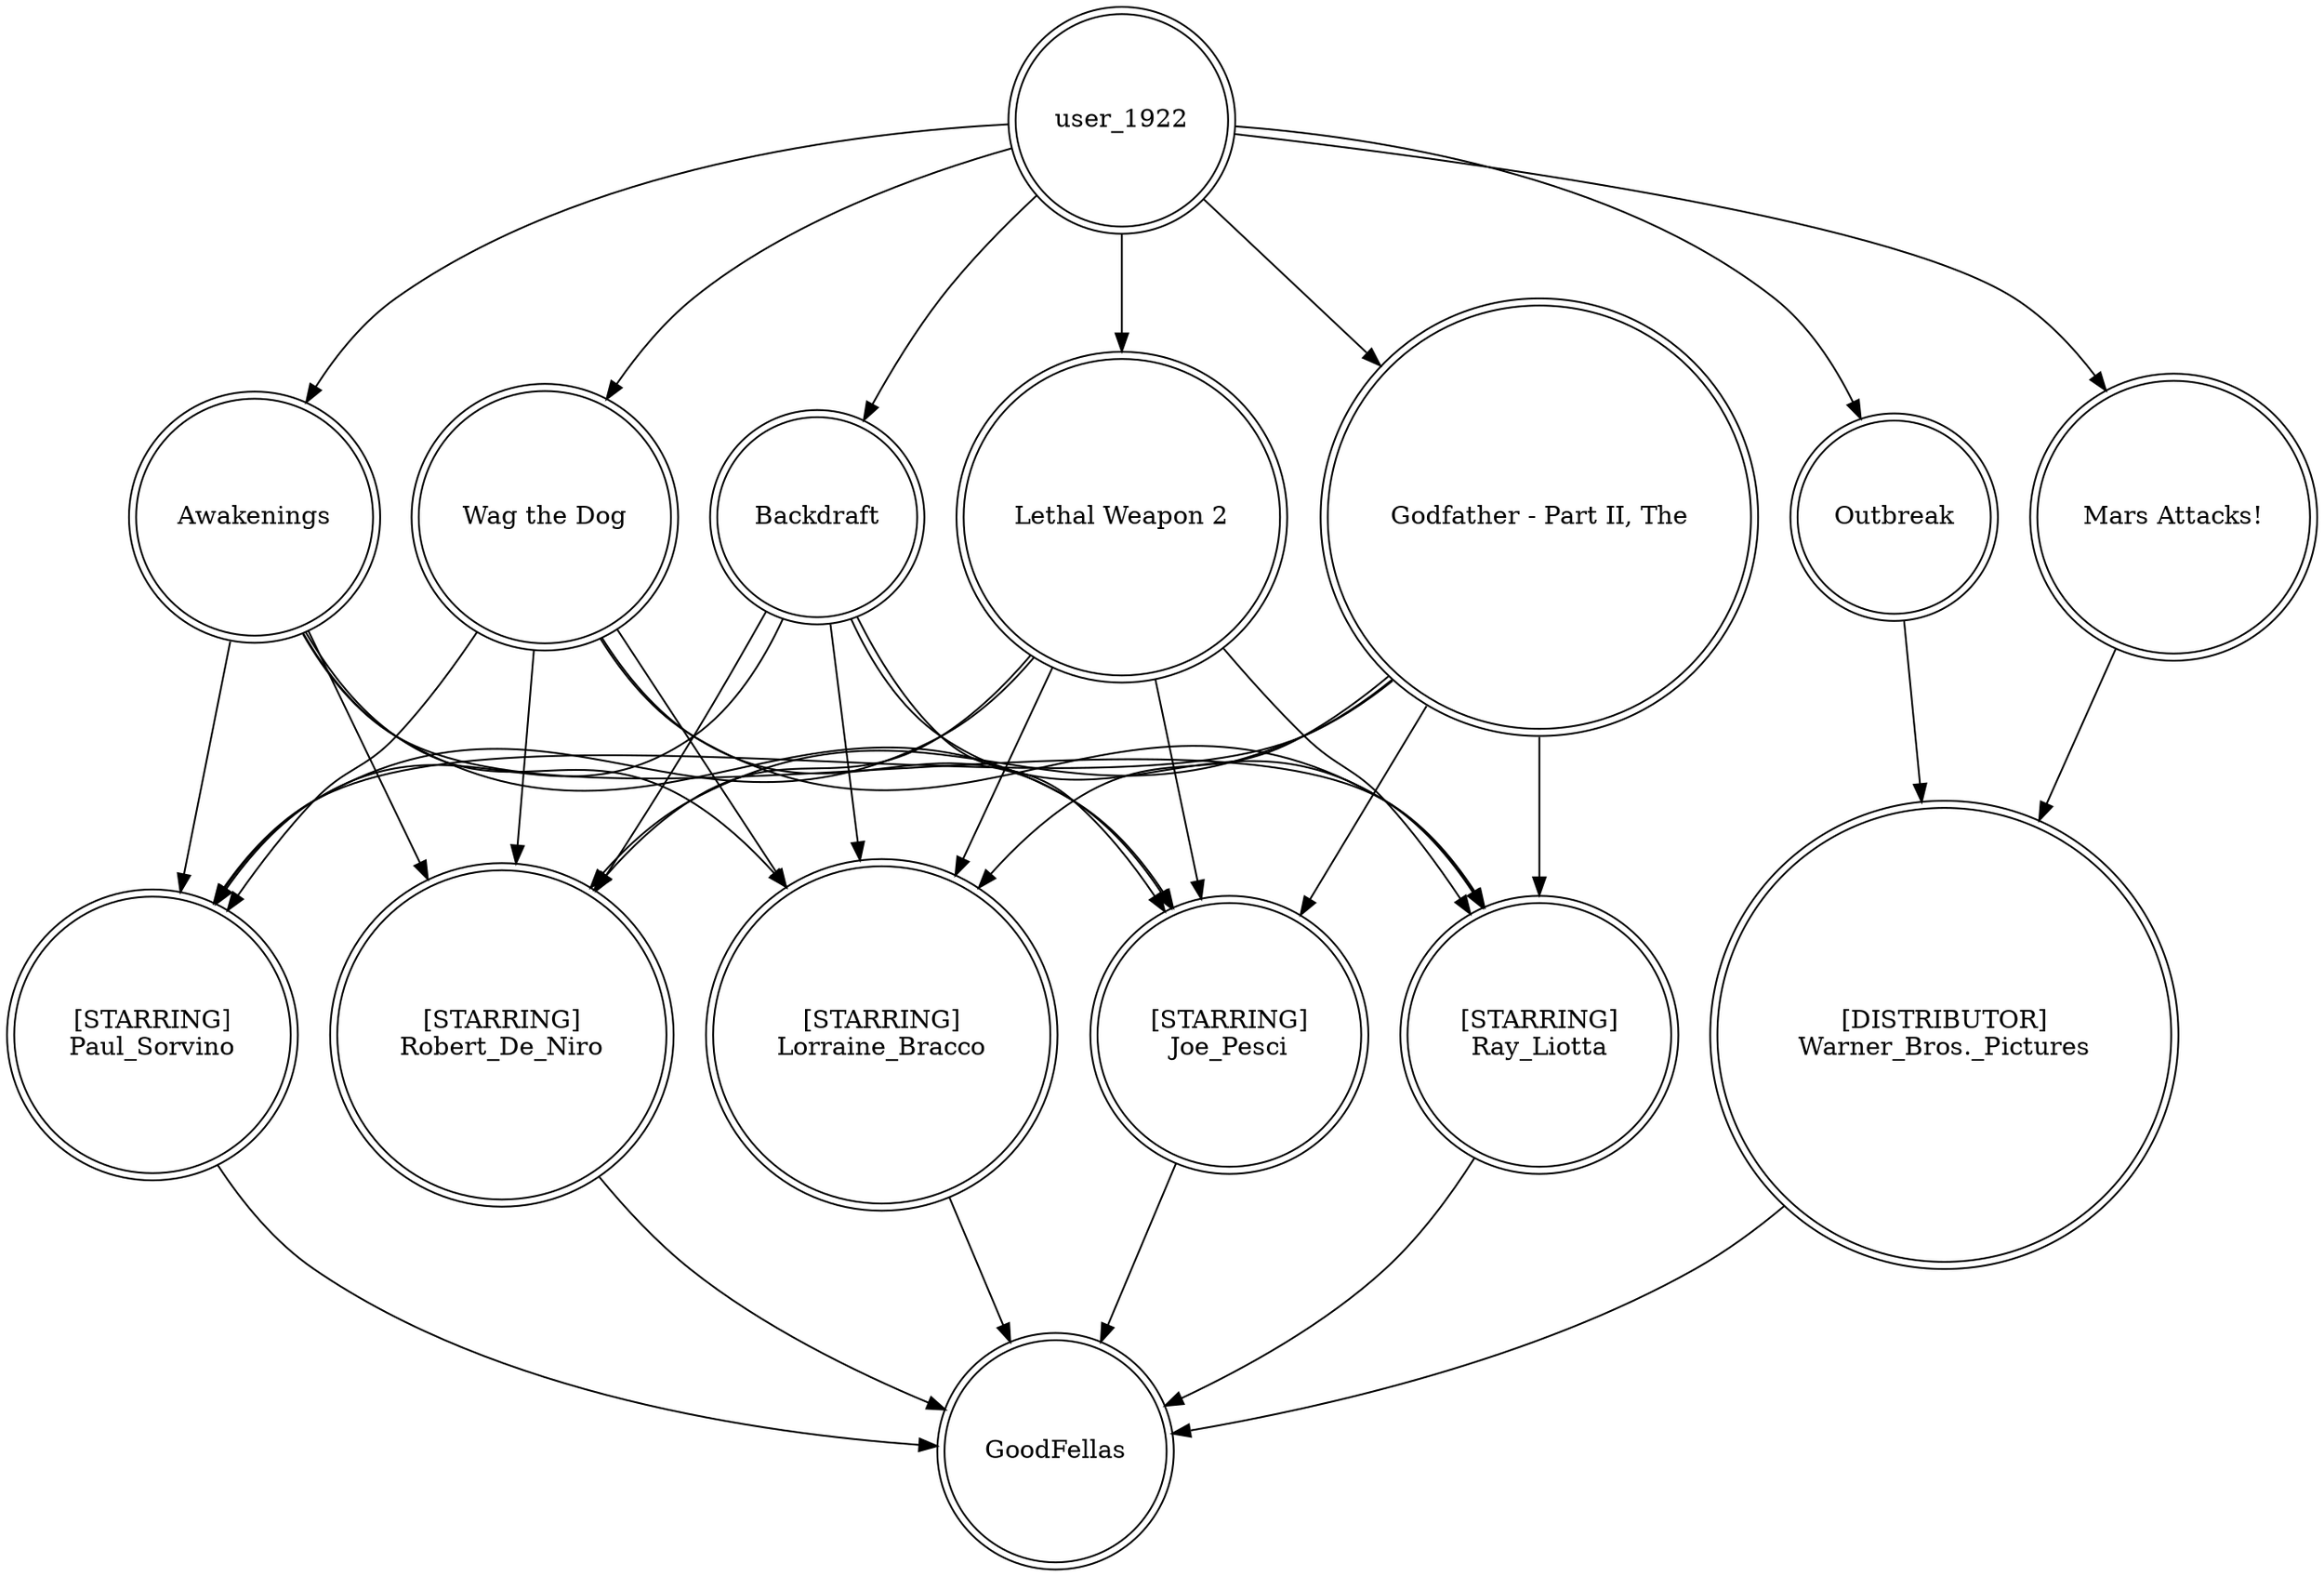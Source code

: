 digraph finite_state_machine {
	node [shape=doublecircle]
	"Lethal Weapon 2" -> "[STARRING]
Robert_De_Niro"
	"Godfather - Part II, The" -> "[STARRING]
Lorraine_Bracco"
	Awakenings -> "[STARRING]
Joe_Pesci"
	"Lethal Weapon 2" -> "[STARRING]
Joe_Pesci"
	"Lethal Weapon 2" -> "[STARRING]
Ray_Liotta"
	Awakenings -> "[STARRING]
Ray_Liotta"
	"Wag the Dog" -> "[STARRING]
Paul_Sorvino"
	"Godfather - Part II, The" -> "[STARRING]
Joe_Pesci"
	"[STARRING]
Lorraine_Bracco" -> GoodFellas
	"Wag the Dog" -> "[STARRING]
Robert_De_Niro"
	"Lethal Weapon 2" -> "[STARRING]
Paul_Sorvino"
	"Mars Attacks!" -> "[DISTRIBUTOR]
Warner_Bros._Pictures"
	"[STARRING]
Paul_Sorvino" -> GoodFellas
	"Wag the Dog" -> "[STARRING]
Ray_Liotta"
	"Godfather - Part II, The" -> "[STARRING]
Paul_Sorvino"
	user_1922 -> "Lethal Weapon 2"
	user_1922 -> Awakenings
	user_1922 -> "Godfather - Part II, The"
	Backdraft -> "[STARRING]
Joe_Pesci"
	Backdraft -> "[STARRING]
Robert_De_Niro"
	"[STARRING]
Robert_De_Niro" -> GoodFellas
	user_1922 -> Outbreak
	Backdraft -> "[STARRING]
Lorraine_Bracco"
	"[STARRING]
Joe_Pesci" -> GoodFellas
	Awakenings -> "[STARRING]
Robert_De_Niro"
	user_1922 -> "Mars Attacks!"
	user_1922 -> Backdraft
	user_1922 -> "Wag the Dog"
	Backdraft -> "[STARRING]
Paul_Sorvino"
	"Wag the Dog" -> "[STARRING]
Lorraine_Bracco"
	Awakenings -> "[STARRING]
Paul_Sorvino"
	Outbreak -> "[DISTRIBUTOR]
Warner_Bros._Pictures"
	"Wag the Dog" -> "[STARRING]
Joe_Pesci"
	Backdraft -> "[STARRING]
Ray_Liotta"
	"[STARRING]
Ray_Liotta" -> GoodFellas
	"[DISTRIBUTOR]
Warner_Bros._Pictures" -> GoodFellas
	Awakenings -> "[STARRING]
Lorraine_Bracco"
	"Godfather - Part II, The" -> "[STARRING]
Robert_De_Niro"
	"Lethal Weapon 2" -> "[STARRING]
Lorraine_Bracco"
	"Godfather - Part II, The" -> "[STARRING]
Ray_Liotta"
}
